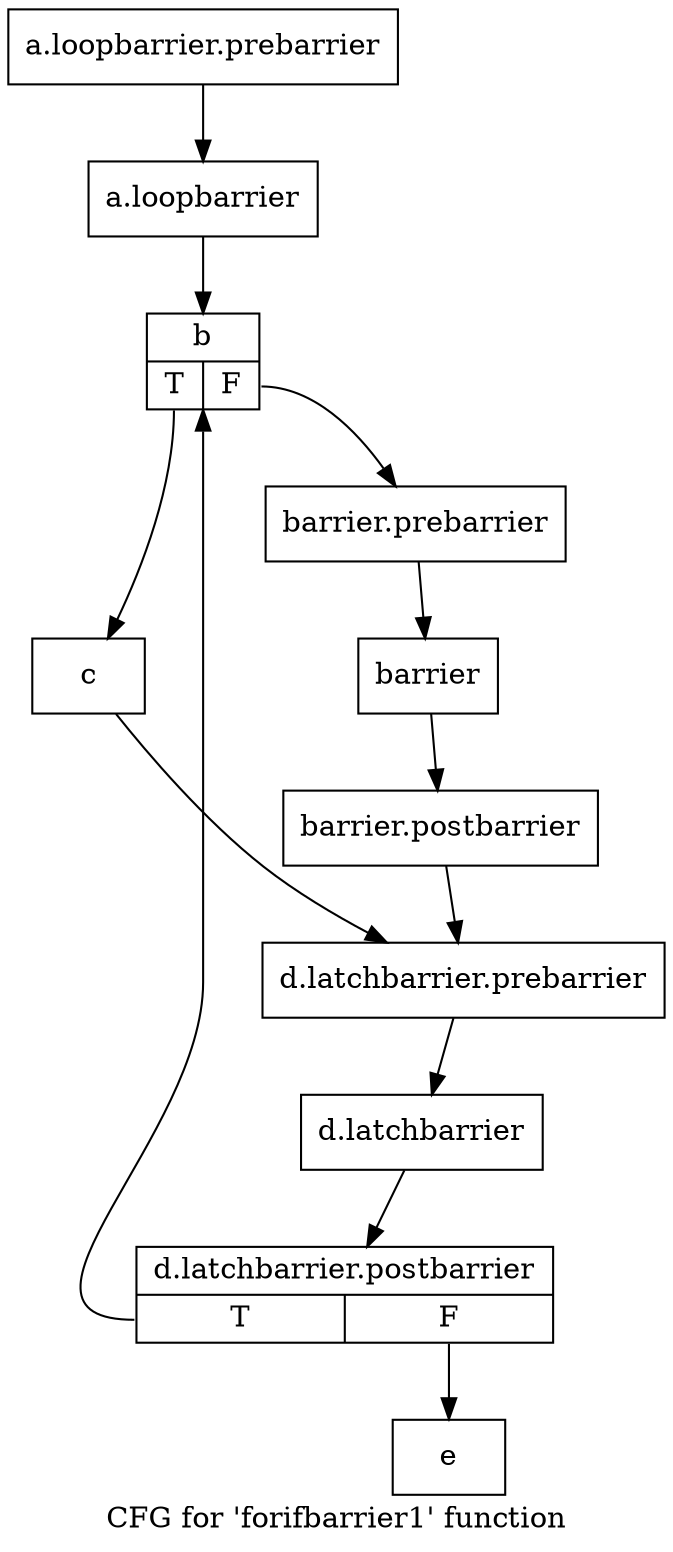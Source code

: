 digraph "CFG for 'forifbarrier1' function" {
	label="CFG for 'forifbarrier1' function";

	Node0x30ddbf0 [shape=record,label="{a.loopbarrier.prebarrier}"];
	Node0x30ddbf0 -> Node0x30dde20;
	Node0x30dde20 [shape=record,label="{a.loopbarrier}"];
	Node0x30dde20 -> Node0x30de050;
	Node0x30de050 [shape=record,label="{b|{<s0>T|<s1>F}}"];
	Node0x30de050:s0 -> Node0x30de180;
	Node0x30de050:s1 -> Node0x30de1e0;
	Node0x30de180 [shape=record,label="{c}"];
	Node0x30de180 -> Node0x30de3a0;
	Node0x30de1e0 [shape=record,label="{barrier.prebarrier}"];
	Node0x30de1e0 -> Node0x30de480;
	Node0x30de480 [shape=record,label="{barrier}"];
	Node0x30de480 -> Node0x30df470;
	Node0x30df470 [shape=record,label="{barrier.postbarrier}"];
	Node0x30df470 -> Node0x30de3a0;
	Node0x30de3a0 [shape=record,label="{d.latchbarrier.prebarrier}"];
	Node0x30de3a0 -> Node0x30df620;
	Node0x30df620 [shape=record,label="{d.latchbarrier}"];
	Node0x30df620 -> Node0x30df7d0;
	Node0x30df7d0 [shape=record,label="{d.latchbarrier.postbarrier|{<s0>T|<s1>F}}"];
	Node0x30df7d0:s0 -> Node0x30de050;
	Node0x30df7d0:s1 -> Node0x30df8b0;
	Node0x30df8b0 [shape=record,label="{e}"];
}
